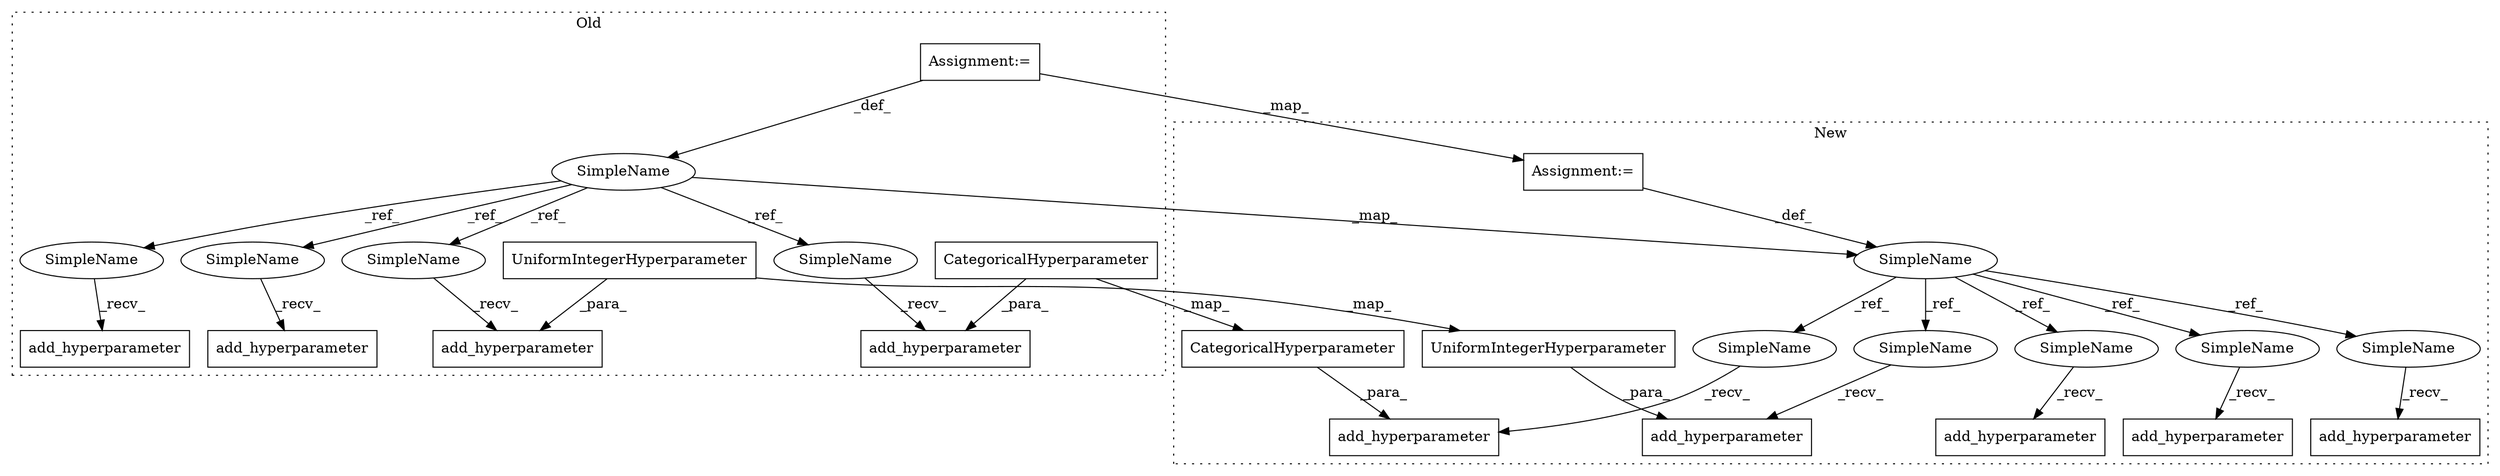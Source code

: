 digraph G {
subgraph cluster0 {
1 [label="add_hyperparameter" a="32" s="4729,4765" l="19,1" shape="box"];
4 [label="SimpleName" a="42" s="4577" l="2" shape="ellipse"];
7 [label="Assignment:=" a="7" s="4579" l="1" shape="box"];
9 [label="add_hyperparameter" a="32" s="4820,4848" l="19,1" shape="box"];
11 [label="CategoricalHyperparameter" a="32" s="4497,4570" l="26,1" shape="box"];
12 [label="add_hyperparameter" a="32" s="4775,4810" l="19,1" shape="box"];
14 [label="UniformIntegerHyperparameter" a="32" s="4335,4396" l="29,1" shape="box"];
17 [label="add_hyperparameter" a="32" s="4858,4886" l="19,1" shape="box"];
23 [label="SimpleName" a="42" s="4772" l="2" shape="ellipse"];
24 [label="SimpleName" a="42" s="4855" l="2" shape="ellipse"];
25 [label="SimpleName" a="42" s="4726" l="2" shape="ellipse"];
26 [label="SimpleName" a="42" s="4817" l="2" shape="ellipse"];
label = "Old";
style="dotted";
}
subgraph cluster1 {
2 [label="add_hyperparameter" a="32" s="4478,4552" l="19,1" shape="box"];
3 [label="SimpleName" a="42" s="4092" l="2" shape="ellipse"];
5 [label="add_hyperparameter" a="32" s="4733,4826" l="19,1" shape="box"];
6 [label="Assignment:=" a="7" s="4094" l="1" shape="box"];
8 [label="add_hyperparameter" a="32" s="4316,4383" l="19,1" shape="box"];
10 [label="CategoricalHyperparameter" a="32" s="4752,4825" l="26,1" shape="box"];
13 [label="add_hyperparameter" a="32" s="4393,4468" l="19,1" shape="box"];
15 [label="UniformIntegerHyperparameter" a="32" s="4412,4467" l="29,1" shape="box"];
16 [label="add_hyperparameter" a="32" s="4181,4227" l="19,1" shape="box"];
18 [label="SimpleName" a="42" s="4730" l="2" shape="ellipse"];
19 [label="SimpleName" a="42" s="4313" l="2" shape="ellipse"];
20 [label="SimpleName" a="42" s="4475" l="2" shape="ellipse"];
21 [label="SimpleName" a="42" s="4178" l="2" shape="ellipse"];
22 [label="SimpleName" a="42" s="4390" l="2" shape="ellipse"];
label = "New";
style="dotted";
}
3 -> 18 [label="_ref_"];
3 -> 22 [label="_ref_"];
3 -> 19 [label="_ref_"];
3 -> 20 [label="_ref_"];
3 -> 21 [label="_ref_"];
4 -> 3 [label="_map_"];
4 -> 24 [label="_ref_"];
4 -> 23 [label="_ref_"];
4 -> 26 [label="_ref_"];
4 -> 25 [label="_ref_"];
6 -> 3 [label="_def_"];
7 -> 6 [label="_map_"];
7 -> 4 [label="_def_"];
10 -> 5 [label="_para_"];
11 -> 9 [label="_para_"];
11 -> 10 [label="_map_"];
14 -> 1 [label="_para_"];
14 -> 15 [label="_map_"];
15 -> 13 [label="_para_"];
18 -> 5 [label="_recv_"];
19 -> 8 [label="_recv_"];
20 -> 2 [label="_recv_"];
21 -> 16 [label="_recv_"];
22 -> 13 [label="_recv_"];
23 -> 12 [label="_recv_"];
24 -> 17 [label="_recv_"];
25 -> 1 [label="_recv_"];
26 -> 9 [label="_recv_"];
}